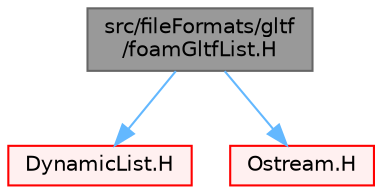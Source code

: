 digraph "src/fileFormats/gltf/foamGltfList.H"
{
 // LATEX_PDF_SIZE
  bgcolor="transparent";
  edge [fontname=Helvetica,fontsize=10,labelfontname=Helvetica,labelfontsize=10];
  node [fontname=Helvetica,fontsize=10,shape=box,height=0.2,width=0.4];
  Node1 [id="Node000001",label="src/fileFormats/gltf\l/foamGltfList.H",height=0.2,width=0.4,color="gray40", fillcolor="grey60", style="filled", fontcolor="black",tooltip=" "];
  Node1 -> Node2 [id="edge1_Node000001_Node000002",color="steelblue1",style="solid",tooltip=" "];
  Node2 [id="Node000002",label="DynamicList.H",height=0.2,width=0.4,color="red", fillcolor="#FFF0F0", style="filled",URL="$DynamicList_8H.html",tooltip=" "];
  Node1 -> Node38 [id="edge2_Node000001_Node000038",color="steelblue1",style="solid",tooltip=" "];
  Node38 [id="Node000038",label="Ostream.H",height=0.2,width=0.4,color="red", fillcolor="#FFF0F0", style="filled",URL="$Ostream_8H.html",tooltip=" "];
}

